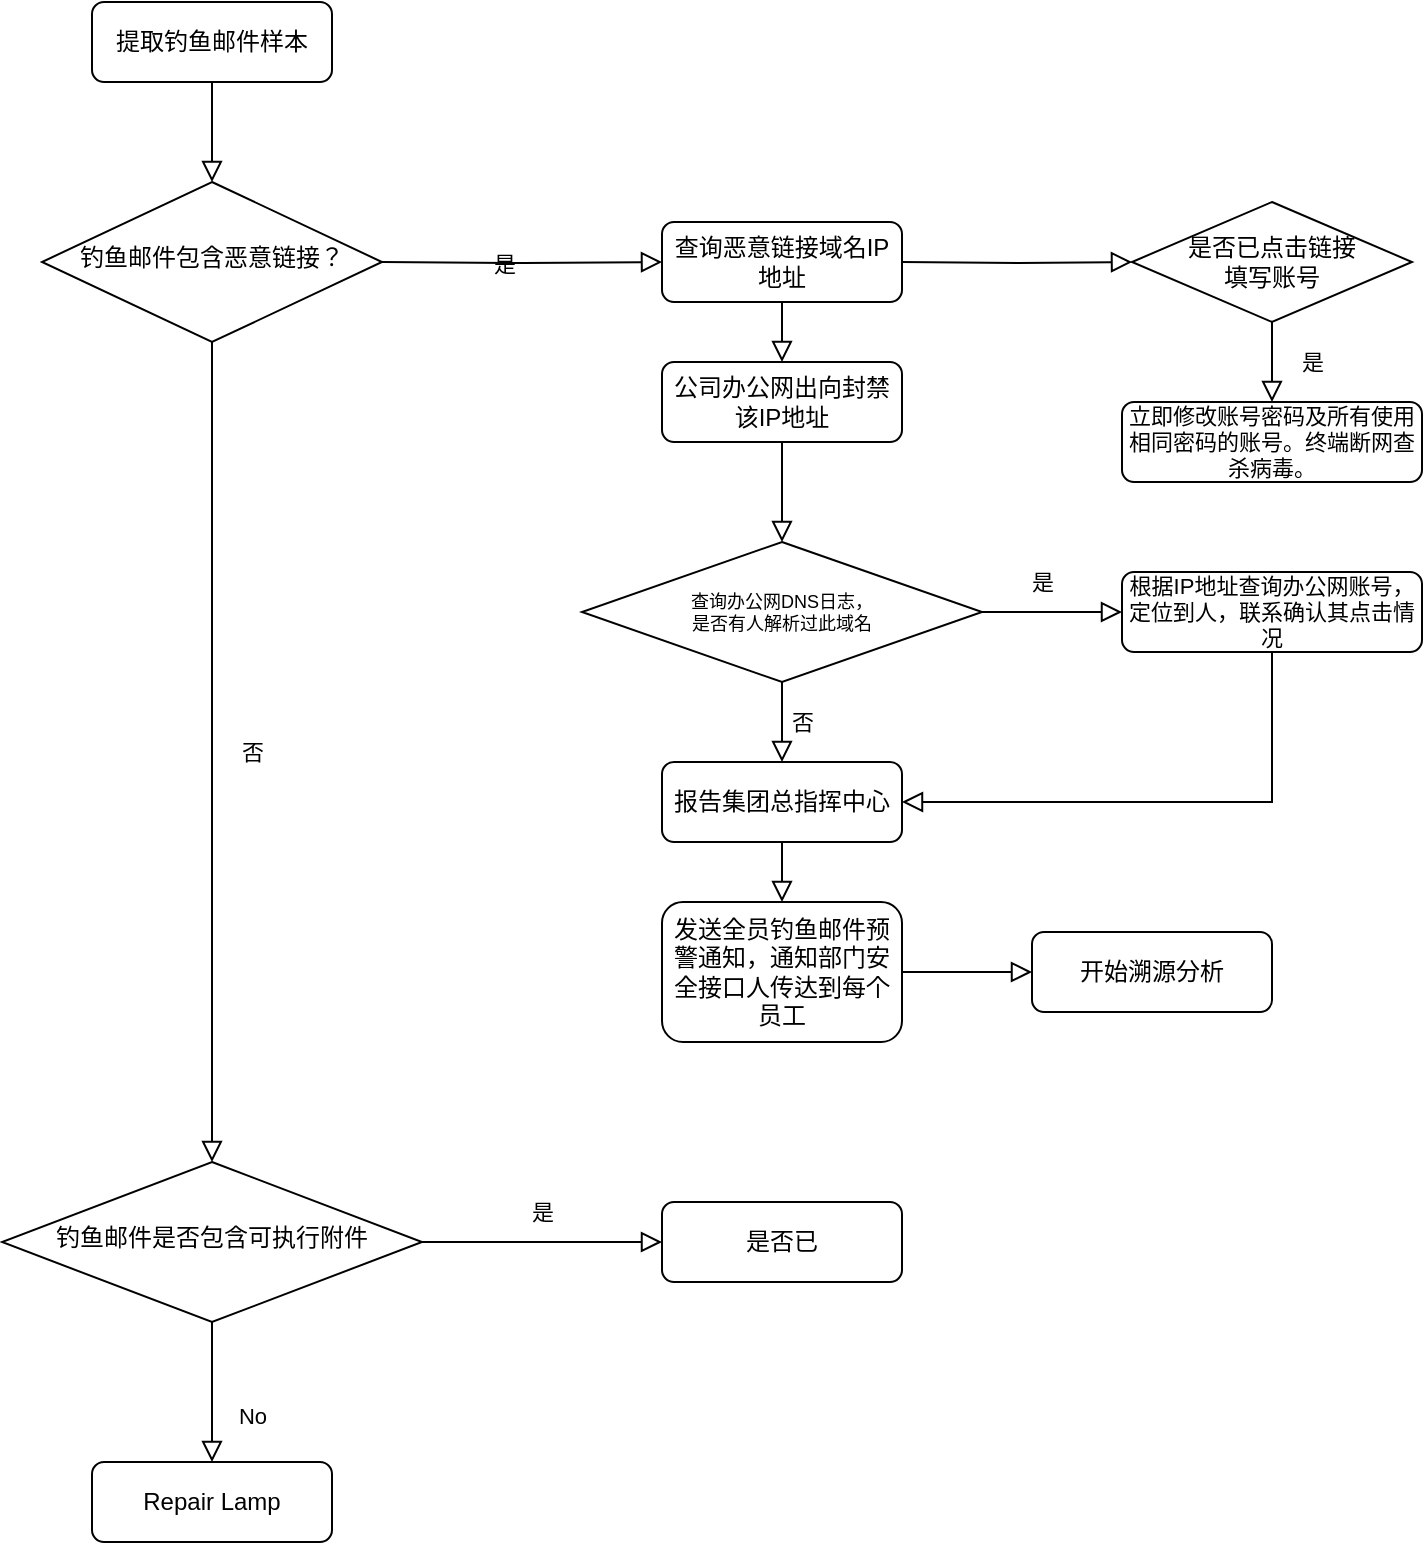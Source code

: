 <mxfile version="20.2.1" type="github">
  <diagram id="C5RBs43oDa-KdzZeNtuy" name="Page-1">
    <mxGraphModel dx="1185" dy="662" grid="1" gridSize="10" guides="1" tooltips="1" connect="1" arrows="1" fold="1" page="1" pageScale="1" pageWidth="3300" pageHeight="4681" math="0" shadow="0">
      <root>
        <mxCell id="WIyWlLk6GJQsqaUBKTNV-0" />
        <mxCell id="WIyWlLk6GJQsqaUBKTNV-1" parent="WIyWlLk6GJQsqaUBKTNV-0" />
        <mxCell id="WIyWlLk6GJQsqaUBKTNV-2" value="" style="rounded=0;html=1;jettySize=auto;orthogonalLoop=1;fontSize=11;endArrow=block;endFill=0;endSize=8;strokeWidth=1;shadow=0;labelBackgroundColor=none;edgeStyle=orthogonalEdgeStyle;" parent="WIyWlLk6GJQsqaUBKTNV-1" source="WIyWlLk6GJQsqaUBKTNV-3" target="WIyWlLk6GJQsqaUBKTNV-6" edge="1">
          <mxGeometry relative="1" as="geometry" />
        </mxCell>
        <mxCell id="WIyWlLk6GJQsqaUBKTNV-3" value="提取钓鱼邮件样本" style="rounded=1;whiteSpace=wrap;html=1;fontSize=12;glass=0;strokeWidth=1;shadow=0;" parent="WIyWlLk6GJQsqaUBKTNV-1" vertex="1">
          <mxGeometry x="195" y="80" width="120" height="40" as="geometry" />
        </mxCell>
        <mxCell id="WIyWlLk6GJQsqaUBKTNV-4" value="否" style="rounded=0;html=1;jettySize=auto;orthogonalLoop=1;fontSize=11;endArrow=block;endFill=0;endSize=8;strokeWidth=1;shadow=0;labelBackgroundColor=none;edgeStyle=orthogonalEdgeStyle;" parent="WIyWlLk6GJQsqaUBKTNV-1" source="WIyWlLk6GJQsqaUBKTNV-6" target="WIyWlLk6GJQsqaUBKTNV-10" edge="1">
          <mxGeometry y="20" relative="1" as="geometry">
            <mxPoint as="offset" />
          </mxGeometry>
        </mxCell>
        <mxCell id="WIyWlLk6GJQsqaUBKTNV-5" value="是" style="edgeStyle=orthogonalEdgeStyle;rounded=0;html=1;jettySize=auto;orthogonalLoop=1;fontSize=11;endArrow=block;endFill=0;endSize=8;strokeWidth=1;shadow=0;labelBackgroundColor=none;entryX=0;entryY=0.5;entryDx=0;entryDy=0;" parent="WIyWlLk6GJQsqaUBKTNV-1" target="w-1AuRUiIMmXYwYWWFo2-4" edge="1">
          <mxGeometry y="10" relative="1" as="geometry">
            <mxPoint as="offset" />
            <mxPoint x="340" y="210" as="sourcePoint" />
            <mxPoint x="414" y="210" as="targetPoint" />
          </mxGeometry>
        </mxCell>
        <mxCell id="WIyWlLk6GJQsqaUBKTNV-6" value="钓鱼邮件包含恶意链接？" style="rhombus;whiteSpace=wrap;html=1;shadow=0;fontFamily=Helvetica;fontSize=12;align=center;strokeWidth=1;spacing=6;spacingTop=-4;" parent="WIyWlLk6GJQsqaUBKTNV-1" vertex="1">
          <mxGeometry x="170" y="170" width="170" height="80" as="geometry" />
        </mxCell>
        <mxCell id="WIyWlLk6GJQsqaUBKTNV-8" value="No" style="rounded=0;html=1;jettySize=auto;orthogonalLoop=1;fontSize=11;endArrow=block;endFill=0;endSize=8;strokeWidth=1;shadow=0;labelBackgroundColor=none;edgeStyle=orthogonalEdgeStyle;" parent="WIyWlLk6GJQsqaUBKTNV-1" source="WIyWlLk6GJQsqaUBKTNV-10" target="WIyWlLk6GJQsqaUBKTNV-11" edge="1">
          <mxGeometry x="0.333" y="20" relative="1" as="geometry">
            <mxPoint as="offset" />
          </mxGeometry>
        </mxCell>
        <mxCell id="w-1AuRUiIMmXYwYWWFo2-34" style="edgeStyle=orthogonalEdgeStyle;rounded=0;orthogonalLoop=1;jettySize=auto;html=1;exitX=1;exitY=0.5;exitDx=0;exitDy=0;entryX=0;entryY=0.5;entryDx=0;entryDy=0;fontSize=11;endArrow=block;endFill=0;endSize=8;" edge="1" parent="WIyWlLk6GJQsqaUBKTNV-1" source="WIyWlLk6GJQsqaUBKTNV-10" target="w-1AuRUiIMmXYwYWWFo2-33">
          <mxGeometry relative="1" as="geometry" />
        </mxCell>
        <mxCell id="WIyWlLk6GJQsqaUBKTNV-10" value="钓鱼邮件是否包含可执行附件" style="rhombus;whiteSpace=wrap;html=1;shadow=0;fontFamily=Helvetica;fontSize=12;align=center;strokeWidth=1;spacing=6;spacingTop=-4;" parent="WIyWlLk6GJQsqaUBKTNV-1" vertex="1">
          <mxGeometry x="150" y="660" width="210" height="80" as="geometry" />
        </mxCell>
        <mxCell id="WIyWlLk6GJQsqaUBKTNV-11" value="Repair Lamp" style="rounded=1;whiteSpace=wrap;html=1;fontSize=12;glass=0;strokeWidth=1;shadow=0;" parent="WIyWlLk6GJQsqaUBKTNV-1" vertex="1">
          <mxGeometry x="195" y="810" width="120" height="40" as="geometry" />
        </mxCell>
        <mxCell id="w-1AuRUiIMmXYwYWWFo2-4" value="查询恶意链接域名IP地址" style="rounded=1;whiteSpace=wrap;html=1;fontSize=12;glass=0;strokeWidth=1;shadow=0;" vertex="1" parent="WIyWlLk6GJQsqaUBKTNV-1">
          <mxGeometry x="480" y="190" width="120" height="40" as="geometry" />
        </mxCell>
        <mxCell id="w-1AuRUiIMmXYwYWWFo2-16" value="" style="edgeStyle=orthogonalEdgeStyle;rounded=0;orthogonalLoop=1;jettySize=auto;html=1;endArrow=block;endFill=0;endSize=8;" edge="1" parent="WIyWlLk6GJQsqaUBKTNV-1" source="w-1AuRUiIMmXYwYWWFo2-7" target="w-1AuRUiIMmXYwYWWFo2-14">
          <mxGeometry relative="1" as="geometry" />
        </mxCell>
        <mxCell id="w-1AuRUiIMmXYwYWWFo2-7" value="公司办公网出向封禁该IP地址" style="rounded=1;whiteSpace=wrap;html=1;fontSize=12;glass=0;strokeWidth=1;shadow=0;" vertex="1" parent="WIyWlLk6GJQsqaUBKTNV-1">
          <mxGeometry x="480" y="260" width="120" height="40" as="geometry" />
        </mxCell>
        <mxCell id="w-1AuRUiIMmXYwYWWFo2-8" value="" style="rounded=0;html=1;jettySize=auto;orthogonalLoop=1;fontSize=11;endArrow=block;endFill=0;endSize=8;strokeWidth=1;shadow=0;labelBackgroundColor=none;edgeStyle=orthogonalEdgeStyle;exitX=0.5;exitY=1;exitDx=0;exitDy=0;" edge="1" parent="WIyWlLk6GJQsqaUBKTNV-1" source="w-1AuRUiIMmXYwYWWFo2-4">
          <mxGeometry y="20" relative="1" as="geometry">
            <mxPoint as="offset" />
            <mxPoint x="265" y="260" as="sourcePoint" />
            <mxPoint x="540" y="260" as="targetPoint" />
          </mxGeometry>
        </mxCell>
        <mxCell id="w-1AuRUiIMmXYwYWWFo2-18" value="" style="edgeStyle=orthogonalEdgeStyle;rounded=0;orthogonalLoop=1;jettySize=auto;html=1;fontSize=11;endArrow=block;endFill=0;endSize=8;" edge="1" parent="WIyWlLk6GJQsqaUBKTNV-1" source="w-1AuRUiIMmXYwYWWFo2-10" target="w-1AuRUiIMmXYwYWWFo2-13">
          <mxGeometry relative="1" as="geometry" />
        </mxCell>
        <mxCell id="w-1AuRUiIMmXYwYWWFo2-10" value="是否已点击链接&lt;br&gt;填写账号" style="rhombus;whiteSpace=wrap;html=1;" vertex="1" parent="WIyWlLk6GJQsqaUBKTNV-1">
          <mxGeometry x="715" y="180" width="140" height="60" as="geometry" />
        </mxCell>
        <mxCell id="w-1AuRUiIMmXYwYWWFo2-12" value="" style="rounded=0;html=1;jettySize=auto;orthogonalLoop=1;fontSize=11;endArrow=block;endFill=0;endSize=8;strokeWidth=1;shadow=0;labelBackgroundColor=none;edgeStyle=orthogonalEdgeStyle;entryX=0;entryY=0.5;entryDx=0;entryDy=0;" edge="1" parent="WIyWlLk6GJQsqaUBKTNV-1" target="w-1AuRUiIMmXYwYWWFo2-10">
          <mxGeometry y="20" relative="1" as="geometry">
            <mxPoint as="offset" />
            <mxPoint x="600" y="210" as="sourcePoint" />
            <mxPoint x="550" y="270.0" as="targetPoint" />
          </mxGeometry>
        </mxCell>
        <mxCell id="w-1AuRUiIMmXYwYWWFo2-13" value="&lt;font style=&quot;font-size: 11px;&quot;&gt;立即修改账号密码及所有使用相同密码的账号。终端断网查杀病毒。&lt;/font&gt;" style="rounded=1;whiteSpace=wrap;html=1;fontSize=11;glass=0;strokeWidth=1;shadow=0;" vertex="1" parent="WIyWlLk6GJQsqaUBKTNV-1">
          <mxGeometry x="710" y="280" width="150" height="40" as="geometry" />
        </mxCell>
        <mxCell id="w-1AuRUiIMmXYwYWWFo2-23" style="edgeStyle=orthogonalEdgeStyle;rounded=0;orthogonalLoop=1;jettySize=auto;html=1;entryX=0.5;entryY=0;entryDx=0;entryDy=0;fontSize=11;endArrow=block;endFill=0;endSize=8;" edge="1" parent="WIyWlLk6GJQsqaUBKTNV-1" source="w-1AuRUiIMmXYwYWWFo2-14" target="w-1AuRUiIMmXYwYWWFo2-20">
          <mxGeometry relative="1" as="geometry" />
        </mxCell>
        <mxCell id="w-1AuRUiIMmXYwYWWFo2-26" style="edgeStyle=orthogonalEdgeStyle;rounded=0;orthogonalLoop=1;jettySize=auto;html=1;entryX=0;entryY=0.5;entryDx=0;entryDy=0;fontSize=11;endArrow=block;endFill=0;endSize=8;" edge="1" parent="WIyWlLk6GJQsqaUBKTNV-1" source="w-1AuRUiIMmXYwYWWFo2-14" target="w-1AuRUiIMmXYwYWWFo2-25">
          <mxGeometry relative="1" as="geometry" />
        </mxCell>
        <mxCell id="w-1AuRUiIMmXYwYWWFo2-14" value="&lt;font style=&quot;font-size: 9px;&quot;&gt;查询办公网DNS日志，&lt;br&gt;是否有人解析过此域名&lt;/font&gt;" style="rhombus;whiteSpace=wrap;html=1;fontSize=7;" vertex="1" parent="WIyWlLk6GJQsqaUBKTNV-1">
          <mxGeometry x="440" y="350" width="200" height="70" as="geometry" />
        </mxCell>
        <mxCell id="w-1AuRUiIMmXYwYWWFo2-19" value="是" style="text;html=1;align=center;verticalAlign=middle;resizable=0;points=[];autosize=1;strokeColor=none;fillColor=none;fontSize=11;" vertex="1" parent="WIyWlLk6GJQsqaUBKTNV-1">
          <mxGeometry x="785" y="245" width="40" height="30" as="geometry" />
        </mxCell>
        <mxCell id="w-1AuRUiIMmXYwYWWFo2-24" style="edgeStyle=orthogonalEdgeStyle;rounded=0;orthogonalLoop=1;jettySize=auto;html=1;entryX=0.5;entryY=0;entryDx=0;entryDy=0;fontSize=11;endArrow=block;endFill=0;endSize=8;" edge="1" parent="WIyWlLk6GJQsqaUBKTNV-1" source="w-1AuRUiIMmXYwYWWFo2-20" target="w-1AuRUiIMmXYwYWWFo2-21">
          <mxGeometry relative="1" as="geometry" />
        </mxCell>
        <mxCell id="w-1AuRUiIMmXYwYWWFo2-20" value="报告集团总指挥中心" style="rounded=1;whiteSpace=wrap;html=1;fontSize=12;glass=0;strokeWidth=1;shadow=0;" vertex="1" parent="WIyWlLk6GJQsqaUBKTNV-1">
          <mxGeometry x="480" y="460" width="120" height="40" as="geometry" />
        </mxCell>
        <mxCell id="w-1AuRUiIMmXYwYWWFo2-31" style="edgeStyle=orthogonalEdgeStyle;rounded=0;orthogonalLoop=1;jettySize=auto;html=1;entryX=0;entryY=0.5;entryDx=0;entryDy=0;fontSize=11;endArrow=block;endFill=0;endSize=8;" edge="1" parent="WIyWlLk6GJQsqaUBKTNV-1" source="w-1AuRUiIMmXYwYWWFo2-21" target="w-1AuRUiIMmXYwYWWFo2-30">
          <mxGeometry relative="1" as="geometry" />
        </mxCell>
        <mxCell id="w-1AuRUiIMmXYwYWWFo2-21" value="发送全员钓鱼邮件预警通知，通知部门安全接口人传达到每个员工" style="rounded=1;whiteSpace=wrap;html=1;fontSize=12;glass=0;strokeWidth=1;shadow=0;" vertex="1" parent="WIyWlLk6GJQsqaUBKTNV-1">
          <mxGeometry x="480" y="530" width="120" height="70" as="geometry" />
        </mxCell>
        <mxCell id="w-1AuRUiIMmXYwYWWFo2-29" style="edgeStyle=orthogonalEdgeStyle;rounded=0;orthogonalLoop=1;jettySize=auto;html=1;entryX=1;entryY=0.5;entryDx=0;entryDy=0;fontSize=11;endArrow=block;endFill=0;endSize=8;" edge="1" parent="WIyWlLk6GJQsqaUBKTNV-1" source="w-1AuRUiIMmXYwYWWFo2-25" target="w-1AuRUiIMmXYwYWWFo2-20">
          <mxGeometry relative="1" as="geometry">
            <Array as="points">
              <mxPoint x="785" y="480" />
            </Array>
          </mxGeometry>
        </mxCell>
        <mxCell id="w-1AuRUiIMmXYwYWWFo2-25" value="根据IP地址查询办公网账号，定位到人，联系确认其点击情况" style="rounded=1;whiteSpace=wrap;html=1;fontSize=11;glass=0;strokeWidth=1;shadow=0;" vertex="1" parent="WIyWlLk6GJQsqaUBKTNV-1">
          <mxGeometry x="710" y="365" width="150" height="40" as="geometry" />
        </mxCell>
        <mxCell id="w-1AuRUiIMmXYwYWWFo2-27" value="是" style="text;html=1;align=center;verticalAlign=middle;resizable=0;points=[];autosize=1;strokeColor=none;fillColor=none;fontSize=11;" vertex="1" parent="WIyWlLk6GJQsqaUBKTNV-1">
          <mxGeometry x="650" y="355" width="40" height="30" as="geometry" />
        </mxCell>
        <mxCell id="w-1AuRUiIMmXYwYWWFo2-28" value="否" style="text;html=1;align=center;verticalAlign=middle;resizable=0;points=[];autosize=1;strokeColor=none;fillColor=none;fontSize=11;" vertex="1" parent="WIyWlLk6GJQsqaUBKTNV-1">
          <mxGeometry x="530" y="425" width="40" height="30" as="geometry" />
        </mxCell>
        <mxCell id="w-1AuRUiIMmXYwYWWFo2-30" value="开始溯源分析" style="rounded=1;whiteSpace=wrap;html=1;fontSize=12;glass=0;strokeWidth=1;shadow=0;" vertex="1" parent="WIyWlLk6GJQsqaUBKTNV-1">
          <mxGeometry x="665" y="545" width="120" height="40" as="geometry" />
        </mxCell>
        <mxCell id="w-1AuRUiIMmXYwYWWFo2-33" value="是否已" style="rounded=1;whiteSpace=wrap;html=1;fontSize=12;glass=0;strokeWidth=1;shadow=0;" vertex="1" parent="WIyWlLk6GJQsqaUBKTNV-1">
          <mxGeometry x="480" y="680" width="120" height="40" as="geometry" />
        </mxCell>
        <mxCell id="w-1AuRUiIMmXYwYWWFo2-35" value="是" style="text;html=1;align=center;verticalAlign=middle;resizable=0;points=[];autosize=1;strokeColor=none;fillColor=none;fontSize=11;" vertex="1" parent="WIyWlLk6GJQsqaUBKTNV-1">
          <mxGeometry x="400" y="670" width="40" height="30" as="geometry" />
        </mxCell>
      </root>
    </mxGraphModel>
  </diagram>
</mxfile>
